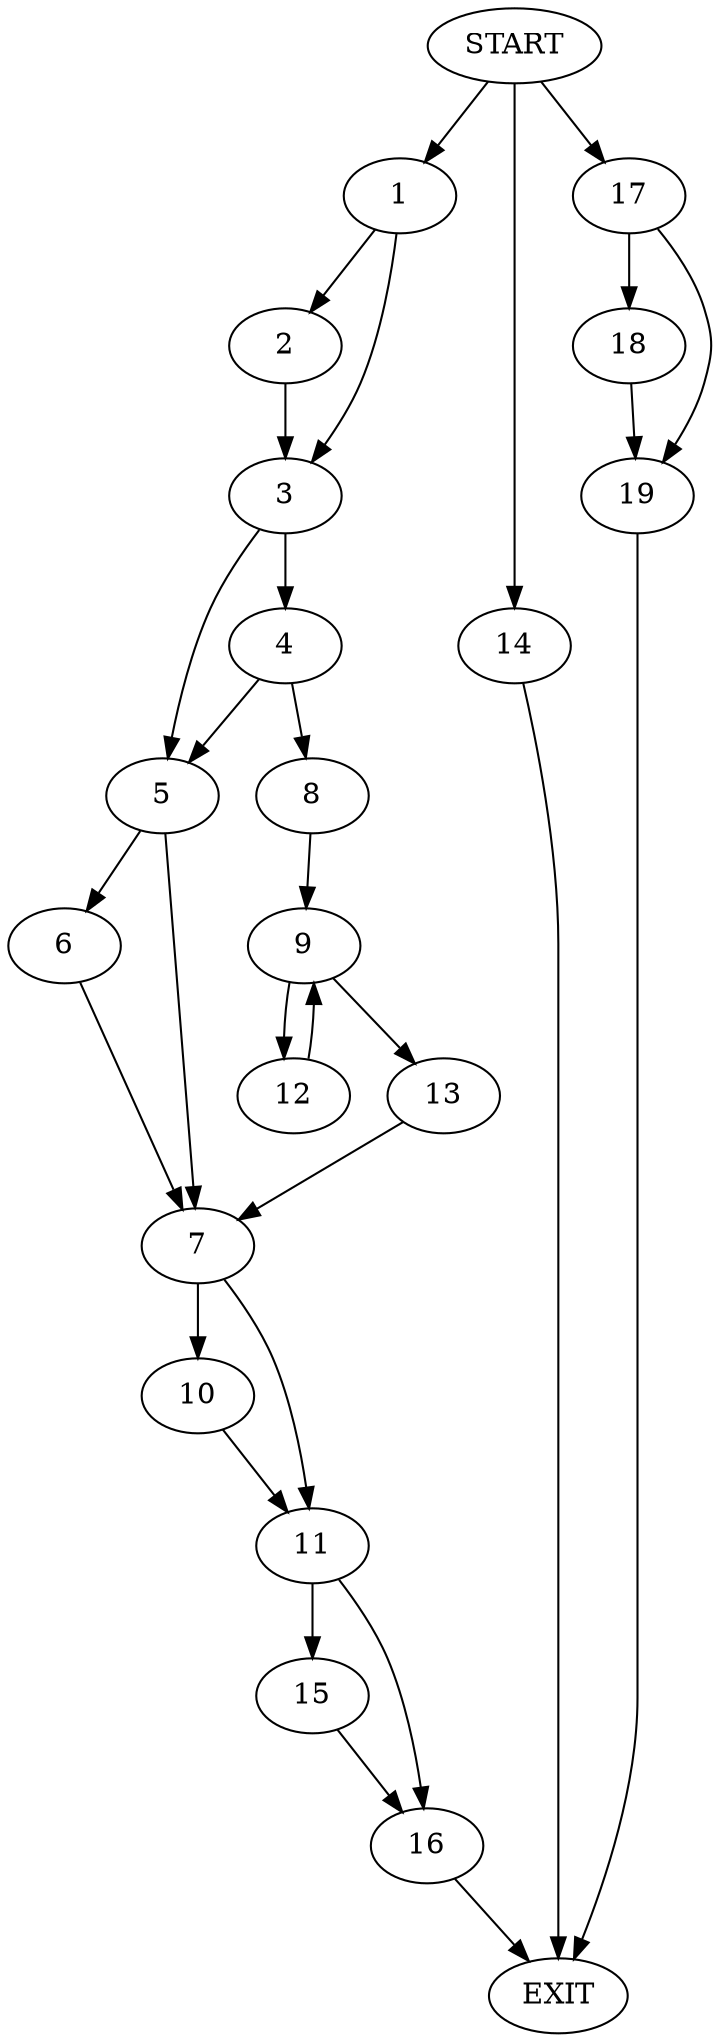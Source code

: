 digraph {
0 [label="START"]
20 [label="EXIT"]
0 -> 1
1 -> 2
1 -> 3
2 -> 3
3 -> 4
3 -> 5
5 -> 6
5 -> 7
4 -> 5
4 -> 8
8 -> 9
6 -> 7
7 -> 10
7 -> 11
9 -> 12
9 -> 13
12 -> 9
13 -> 7
0 -> 14
14 -> 20
11 -> 15
11 -> 16
10 -> 11
15 -> 16
16 -> 20
0 -> 17
17 -> 18
17 -> 19
18 -> 19
19 -> 20
}
